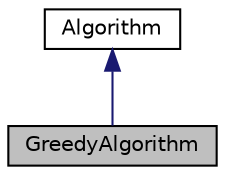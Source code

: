 digraph "GreedyAlgorithm"
{
 // LATEX_PDF_SIZE
  edge [fontname="Helvetica",fontsize="10",labelfontname="Helvetica",labelfontsize="10"];
  node [fontname="Helvetica",fontsize="10",shape=record];
  Node1 [label="GreedyAlgorithm",height=0.2,width=0.4,color="black", fillcolor="grey75", style="filled", fontcolor="black",tooltip="Esta clase representa el algoritmo constructivo voraz del cual teniamos el pseudocódigo."];
  Node2 -> Node1 [dir="back",color="midnightblue",fontsize="10",style="solid",fontname="Helvetica"];
  Node2 [label="Algorithm",height=0.2,width=0.4,color="black", fillcolor="white", style="filled",URL="$class_algorithm.html",tooltip="Representa una clase que va a permitir aplicar el patrón estrategia."];
}
